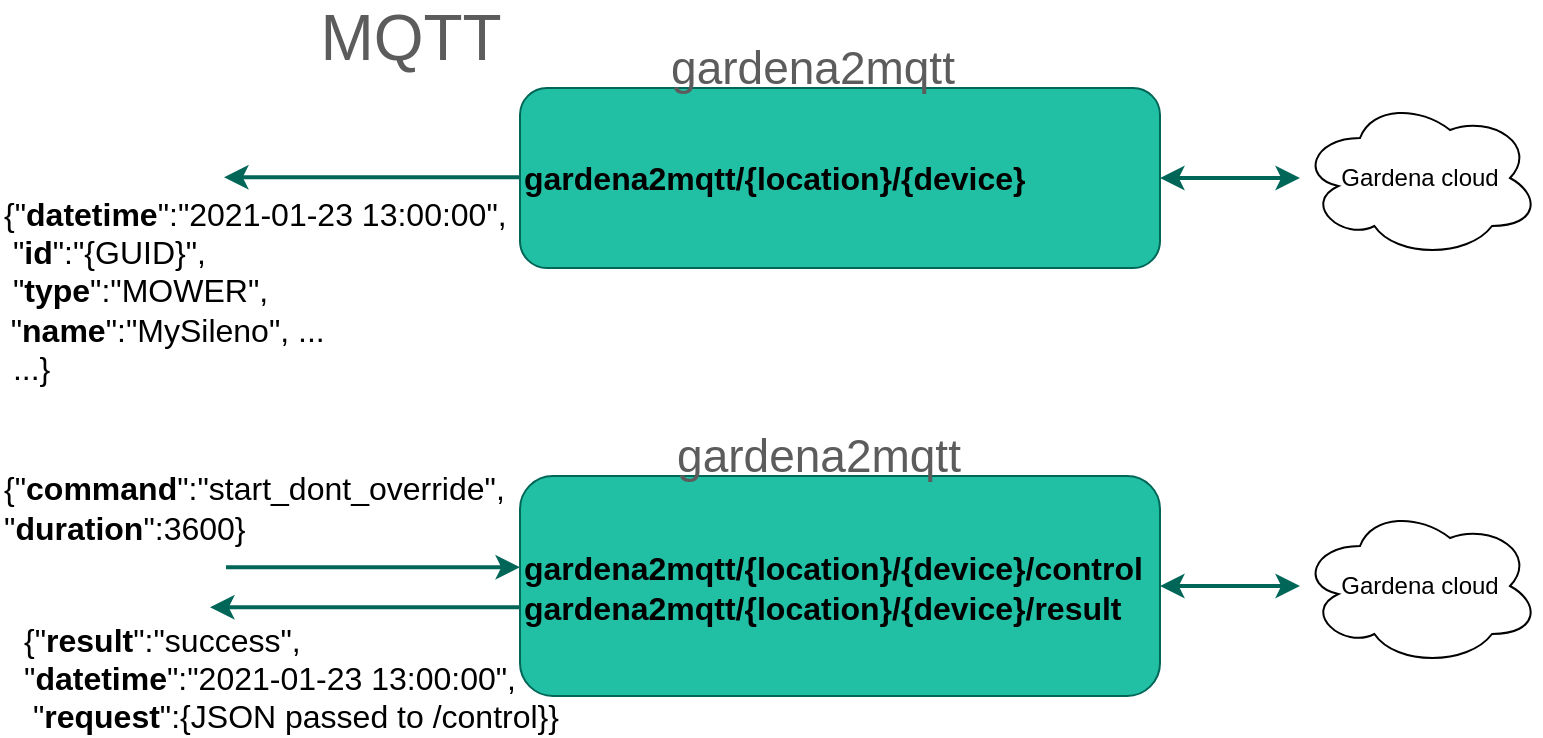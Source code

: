 <mxfile version="14.6.12" type="device"><diagram id="TVAN1RsCujCGbqIX8O2h" name="Page-1"><mxGraphModel dx="981" dy="575" grid="1" gridSize="10" guides="1" tooltips="1" connect="1" arrows="1" fold="1" page="1" pageScale="1" pageWidth="827" pageHeight="1169" math="0" shadow="0"><root><mxCell id="0"/><mxCell id="1" parent="0"/><mxCell id="iZQYFHLlT02GK9p6kuBg-9" style="edgeStyle=orthogonalEdgeStyle;orthogonalLoop=1;jettySize=auto;html=1;exitX=1;exitY=0.5;exitDx=0;exitDy=0;strokeColor=#006658;fontColor=#5C5C5C;strokeWidth=2;startArrow=classic;startFill=1;" parent="1" source="iZQYFHLlT02GK9p6kuBg-2" edge="1"><mxGeometry relative="1" as="geometry"><mxPoint x="680" y="265" as="targetPoint"/></mxGeometry></mxCell><mxCell id="iZQYFHLlT02GK9p6kuBg-2" value="" style="whiteSpace=wrap;html=1;fillColor=#21C0A5;strokeColor=#006658;fontColor=#5C5C5C;rounded=1;" parent="1" vertex="1"><mxGeometry x="290" y="220" width="320" height="90" as="geometry"/></mxCell><mxCell id="iZQYFHLlT02GK9p6kuBg-3" value="" style="endArrow=classic;html=1;strokeColor=#006658;fontColor=#5C5C5C;strokeWidth=2;" parent="1" edge="1"><mxGeometry width="50" height="50" relative="1" as="geometry"><mxPoint x="143" y="459.66" as="sourcePoint"/><mxPoint x="290" y="459.66" as="targetPoint"/></mxGeometry></mxCell><mxCell id="iZQYFHLlT02GK9p6kuBg-4" value="&lt;font style=&quot;font-size: 32px&quot;&gt;MQTT&lt;/font&gt;" style="text;html=1;resizable=0;autosize=1;align=center;verticalAlign=middle;points=[];fillColor=none;strokeColor=none;fontColor=#5C5C5C;rounded=1;" parent="1" vertex="1"><mxGeometry x="180" y="180" width="110" height="30" as="geometry"/></mxCell><mxCell id="iZQYFHLlT02GK9p6kuBg-11" value="&lt;div style=&quot;font-size: 16px&quot;&gt;&lt;/div&gt;&lt;font color=&quot;#000000&quot;&gt;&lt;span style=&quot;font-size: 16px&quot;&gt;{&quot;&lt;/span&gt;&lt;b style=&quot;font-size: 16px&quot;&gt;datetime&lt;/b&gt;&lt;span style=&quot;font-size: 16px&quot;&gt;&quot;:&quot;2021-01-23 13:00:00&quot;,&lt;/span&gt;&lt;br&gt;&lt;/font&gt;&lt;span style=&quot;color: rgb(0 , 0 , 0) ; font-size: 16px&quot;&gt;&amp;nbsp;&quot;&lt;/span&gt;&lt;b style=&quot;color: rgb(0 , 0 , 0) ; font-size: 16px&quot;&gt;id&lt;/b&gt;&lt;span style=&quot;color: rgb(0 , 0 , 0) ; font-size: 16px&quot;&gt;&quot;:&quot;{GUID}&lt;/span&gt;&lt;span style=&quot;color: rgb(0 , 0 , 0) ; font-size: 16px&quot;&gt;&quot;,&lt;/span&gt;&lt;span style=&quot;color: rgb(0 , 0 , 0) ; font-size: 16px&quot;&gt;&lt;br&gt;&amp;nbsp;&quot;&lt;/span&gt;&lt;b style=&quot;color: rgb(0 , 0 , 0) ; font-size: 16px&quot;&gt;type&lt;/b&gt;&lt;span style=&quot;color: rgb(0 , 0 , 0) ; font-size: 16px&quot;&gt;&quot;:&quot;MOWER&quot;,&lt;/span&gt;&lt;font color=&quot;#000000&quot;&gt;&lt;span style=&quot;font-size: 16px&quot;&gt;&lt;br&gt;&lt;/span&gt;&amp;nbsp;&lt;/font&gt;&lt;span style=&quot;color: rgb(0 , 0 , 0) ; font-size: 16px&quot;&gt;&quot;&lt;/span&gt;&lt;b style=&quot;color: rgb(0 , 0 , 0) ; font-size: 16px&quot;&gt;name&lt;/b&gt;&lt;span style=&quot;color: rgb(0 , 0 , 0) ; font-size: 16px&quot;&gt;&quot;:&quot;MySileno&lt;/span&gt;&lt;span style=&quot;color: rgb(0 , 0 , 0) ; font-size: 16px&quot;&gt;&quot;, ...&lt;/span&gt;&lt;font color=&quot;#000000&quot;&gt;&lt;br&gt;&lt;/font&gt;&lt;div style=&quot;font-size: 16px&quot;&gt;&lt;font style=&quot;font-size: 16px&quot; color=&quot;#000000&quot;&gt;&amp;nbsp;...}&lt;/font&gt;&lt;/div&gt;&lt;span style=&quot;font-size: 16px&quot;&gt;&lt;br&gt;&lt;/span&gt;" style="text;html=1;resizable=0;autosize=1;align=left;verticalAlign=middle;points=[];fillColor=none;strokeColor=none;fontColor=#5C5C5C;rounded=1;" parent="1" vertex="1"><mxGeometry x="30" y="286" width="270" height="90" as="geometry"/></mxCell><mxCell id="iZQYFHLlT02GK9p6kuBg-12" value="" style="endArrow=classic;html=1;strokeColor=#006658;fontColor=#5C5C5C;strokeWidth=2;" parent="1" edge="1"><mxGeometry width="50" height="50" relative="1" as="geometry"><mxPoint x="290" y="264.66" as="sourcePoint"/><mxPoint x="142" y="264.66" as="targetPoint"/></mxGeometry></mxCell><mxCell id="iZQYFHLlT02GK9p6kuBg-13" style="edgeStyle=orthogonalEdgeStyle;orthogonalLoop=1;jettySize=auto;html=1;exitX=1;exitY=0.5;exitDx=0;exitDy=0;startArrow=classic;startFill=1;endArrow=classic;endFill=1;strokeColor=#006658;fontColor=#5C5C5C;strokeWidth=2;" parent="1" source="iZQYFHLlT02GK9p6kuBg-14" edge="1"><mxGeometry relative="1" as="geometry"><mxPoint x="680" y="469" as="targetPoint"/></mxGeometry></mxCell><mxCell id="iZQYFHLlT02GK9p6kuBg-14" value="" style="whiteSpace=wrap;html=1;fillColor=#21C0A5;strokeColor=#006658;fontColor=#5C5C5C;rounded=1;" parent="1" vertex="1"><mxGeometry x="290" y="414" width="320" height="110" as="geometry"/></mxCell><mxCell id="iZQYFHLlT02GK9p6kuBg-18" value="&lt;div style=&quot;font-size: 16px&quot;&gt;&lt;/div&gt;&lt;font style=&quot;font-size: 16px&quot; color=&quot;#000000&quot;&gt;{&lt;/font&gt;&lt;span style=&quot;color: rgb(0 , 0 , 0) ; font-size: 16px&quot;&gt;&quot;&lt;/span&gt;&lt;b style=&quot;color: rgb(0 , 0 , 0) ; font-size: 16px&quot;&gt;result&lt;/b&gt;&lt;span style=&quot;color: rgb(0 , 0 , 0) ; font-size: 16px&quot;&gt;&quot;:&quot;success&quot;,&lt;/span&gt;&lt;font style=&quot;font-size: 16px&quot; color=&quot;#000000&quot;&gt;&lt;br&gt;&lt;/font&gt;&lt;span style=&quot;color: rgb(0 , 0 , 0) ; font-size: 16px&quot;&gt;&quot;&lt;/span&gt;&lt;b style=&quot;color: rgb(0 , 0 , 0) ; font-size: 16px&quot;&gt;datetime&lt;/b&gt;&lt;span style=&quot;color: rgb(0 , 0 , 0) ; font-size: 16px&quot;&gt;&quot;:&quot;2021-01-23 13:00:00&quot;,&lt;/span&gt;&lt;font style=&quot;font-size: 16px&quot; color=&quot;#000000&quot;&gt;&lt;br&gt;&lt;/font&gt;&lt;div style=&quot;font-size: 16px&quot;&gt;&lt;font style=&quot;font-size: 16px&quot; color=&quot;#000000&quot;&gt;&amp;nbsp;&quot;&lt;b&gt;request&lt;/b&gt;&quot;:{JSON passed to /control}}&lt;/font&gt;&lt;/div&gt;" style="text;html=1;resizable=0;autosize=1;align=left;verticalAlign=middle;points=[];fillColor=none;strokeColor=none;fontColor=#5C5C5C;rounded=1;" parent="1" vertex="1"><mxGeometry x="40" y="490" width="280" height="50" as="geometry"/></mxCell><mxCell id="iZQYFHLlT02GK9p6kuBg-19" value="" style="endArrow=classic;html=1;strokeColor=#006658;fontColor=#5C5C5C;strokeWidth=2;" parent="1" edge="1"><mxGeometry width="50" height="50" relative="1" as="geometry"><mxPoint x="290" y="479.66" as="sourcePoint"/><mxPoint x="135" y="479.66" as="targetPoint"/></mxGeometry></mxCell><mxCell id="0WyOtpwQdWUZ3Yu5Fqzz-1" value="&lt;b&gt;&lt;font style=&quot;font-size: 16px&quot;&gt;gardena2mqtt/{location}/{device}&lt;/font&gt;&lt;/b&gt;" style="text;html=1;resizable=0;autosize=1;align=left;verticalAlign=middle;points=[];fillColor=none;strokeColor=none;rounded=0;" parent="1" vertex="1"><mxGeometry x="290" y="255" width="270" height="20" as="geometry"/></mxCell><mxCell id="0WyOtpwQdWUZ3Yu5Fqzz-3" value="&lt;b&gt;&lt;font style=&quot;font-size: 16px&quot;&gt;gardena2mqtt/{location}/{device}/control&lt;/font&gt;&lt;/b&gt;" style="text;html=1;resizable=0;autosize=1;align=left;verticalAlign=middle;points=[];fillColor=none;strokeColor=none;rounded=0;" parent="1" vertex="1"><mxGeometry x="290" y="450" width="320" height="20" as="geometry"/></mxCell><mxCell id="0WyOtpwQdWUZ3Yu5Fqzz-4" value="&lt;span style=&quot;color: rgb(92 , 92 , 92) ; font-size: 23px&quot;&gt;gardena2mqtt&lt;/span&gt;" style="text;html=1;resizable=0;autosize=1;align=center;verticalAlign=middle;points=[];fillColor=none;strokeColor=none;rounded=0;" parent="1" vertex="1"><mxGeometry x="356" y="200" width="160" height="20" as="geometry"/></mxCell><mxCell id="0WyOtpwQdWUZ3Yu5Fqzz-5" value="&lt;span style=&quot;color: rgb(92 , 92 , 92) ; font-size: 23px&quot;&gt;gardena2mqtt&lt;/span&gt;" style="text;html=1;resizable=0;autosize=1;align=center;verticalAlign=middle;points=[];fillColor=none;strokeColor=none;rounded=0;" parent="1" vertex="1"><mxGeometry x="359" y="394" width="160" height="20" as="geometry"/></mxCell><mxCell id="Is5n2BFewg45JLDfxjkh-1" value="&lt;b&gt;&lt;font style=&quot;font-size: 16px&quot;&gt;gardena2mqtt/{location}/{device}/result&lt;/font&gt;&lt;/b&gt;" style="text;html=1;resizable=0;autosize=1;align=left;verticalAlign=middle;points=[];fillColor=none;strokeColor=none;rounded=0;" vertex="1" parent="1"><mxGeometry x="290" y="470" width="310" height="20" as="geometry"/></mxCell><mxCell id="Is5n2BFewg45JLDfxjkh-2" value="&lt;div style=&quot;font-size: 16px&quot;&gt;&lt;/div&gt;&lt;font style=&quot;font-size: 16px&quot; color=&quot;#000000&quot;&gt;{&lt;/font&gt;&lt;font color=&quot;#000000&quot;&gt;&lt;span style=&quot;font-size: 16px&quot;&gt;&quot;&lt;/span&gt;&lt;b style=&quot;font-size: 16px&quot;&gt;command&lt;/b&gt;&lt;span style=&quot;font-size: 16px&quot;&gt;&quot;:&quot;start_dont_override&quot;,&lt;br&gt;&lt;/span&gt;&lt;/font&gt;&lt;span style=&quot;color: rgb(0 , 0 , 0) ; font-size: 16px&quot;&gt;&quot;&lt;/span&gt;&lt;b style=&quot;color: rgb(0 , 0 , 0) ; font-size: 16px&quot;&gt;duration&lt;/b&gt;&lt;span style=&quot;color: rgb(0 , 0 , 0) ; font-size: 16px&quot;&gt;&quot;:3600&lt;/span&gt;&lt;span style=&quot;font-size: 16px ; color: rgb(0 , 0 , 0)&quot;&gt;}&lt;/span&gt;&lt;font style=&quot;font-size: 16px&quot; color=&quot;#000000&quot;&gt;&lt;br&gt;&lt;/font&gt;" style="text;html=1;resizable=0;autosize=1;align=left;verticalAlign=middle;points=[];fillColor=none;strokeColor=none;fontColor=#5C5C5C;rounded=1;" vertex="1" parent="1"><mxGeometry x="30" y="410" width="270" height="40" as="geometry"/></mxCell><mxCell id="Is5n2BFewg45JLDfxjkh-3" value="Gardena cloud" style="ellipse;shape=cloud;whiteSpace=wrap;html=1;" vertex="1" parent="1"><mxGeometry x="680" y="225" width="120" height="80" as="geometry"/></mxCell><mxCell id="Is5n2BFewg45JLDfxjkh-4" value="Gardena cloud" style="ellipse;shape=cloud;whiteSpace=wrap;html=1;" vertex="1" parent="1"><mxGeometry x="680" y="429" width="120" height="80" as="geometry"/></mxCell></root></mxGraphModel></diagram></mxfile>